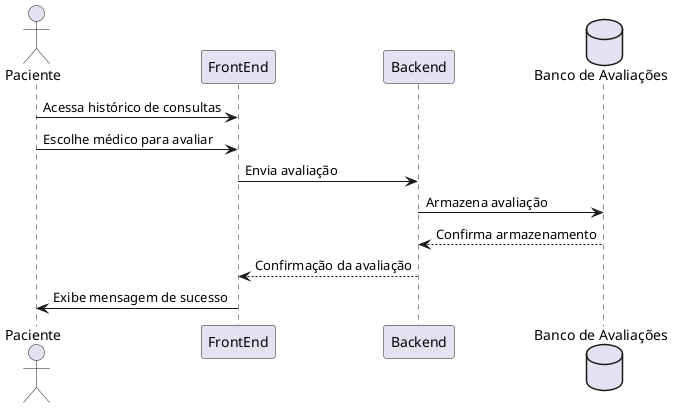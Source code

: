 @startuml RF10_Avaliacao_Medico
actor Paciente
participant "FrontEnd" as FE
participant "Backend" as BE
database "Banco de Avaliações" as DB

Paciente -> FE : Acessa histórico de consultas
Paciente -> FE : Escolhe médico para avaliar
FE -> BE : Envia avaliação
BE -> DB : Armazena avaliação
DB --> BE : Confirma armazenamento
BE --> FE : Confirmação da avaliação
FE -> Paciente : Exibe mensagem de sucesso

@enduml